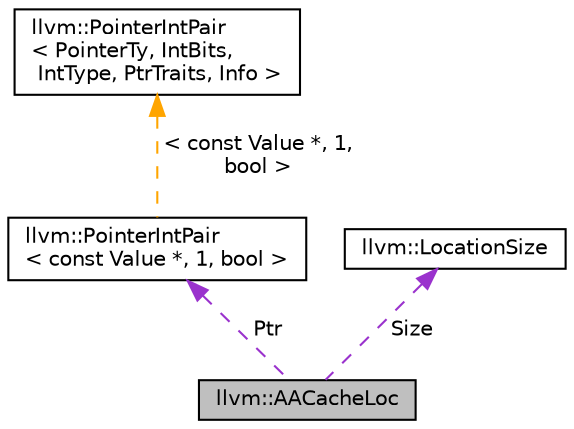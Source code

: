 digraph "llvm::AACacheLoc"
{
 // LATEX_PDF_SIZE
  bgcolor="transparent";
  edge [fontname="Helvetica",fontsize="10",labelfontname="Helvetica",labelfontsize="10"];
  node [fontname="Helvetica",fontsize="10",shape=record];
  Node1 [label="llvm::AACacheLoc",height=0.2,width=0.4,color="black", fillcolor="grey75", style="filled", fontcolor="black",tooltip="Cache key for BasicAA results."];
  Node2 -> Node1 [dir="back",color="darkorchid3",fontsize="10",style="dashed",label=" Ptr" ,fontname="Helvetica"];
  Node2 [label="llvm::PointerIntPair\l\< const Value *, 1, bool \>",height=0.2,width=0.4,color="black",URL="$classllvm_1_1PointerIntPair.html",tooltip=" "];
  Node3 -> Node2 [dir="back",color="orange",fontsize="10",style="dashed",label=" \< const Value *, 1,\l bool \>" ,fontname="Helvetica"];
  Node3 [label="llvm::PointerIntPair\l\< PointerTy, IntBits,\l IntType, PtrTraits, Info \>",height=0.2,width=0.4,color="black",URL="$classllvm_1_1PointerIntPair.html",tooltip="PointerIntPair - This class implements a pair of a pointer and small integer."];
  Node4 -> Node1 [dir="back",color="darkorchid3",fontsize="10",style="dashed",label=" Size" ,fontname="Helvetica"];
  Node4 [label="llvm::LocationSize",height=0.2,width=0.4,color="black",URL="$classllvm_1_1LocationSize.html",tooltip=" "];
}
